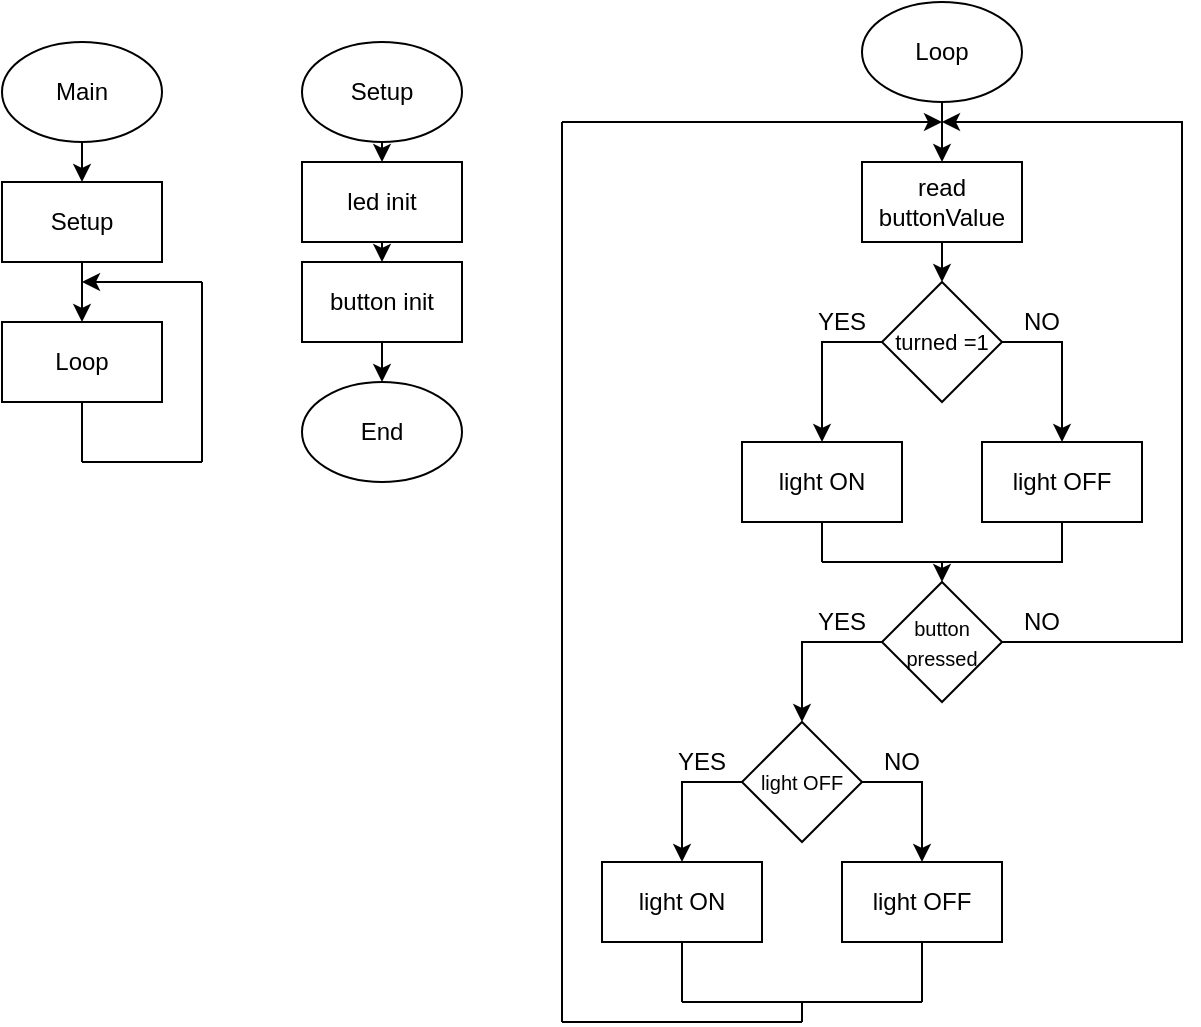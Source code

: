 <mxfile version="15.2.2" type="device"><diagram id="DoGaLNcBllilqktbu1ft" name="Page-1"><mxGraphModel dx="981" dy="548" grid="1" gridSize="10" guides="1" tooltips="1" connect="1" arrows="1" fold="1" page="1" pageScale="1" pageWidth="827" pageHeight="1169" math="0" shadow="0"><root><mxCell id="0"/><mxCell id="1" parent="0"/><mxCell id="GTH3VAzQDGjSp3sY8O4p-7" style="edgeStyle=orthogonalEdgeStyle;rounded=0;orthogonalLoop=1;jettySize=auto;html=1;exitX=0.5;exitY=1;exitDx=0;exitDy=0;entryX=0.5;entryY=0;entryDx=0;entryDy=0;" edge="1" parent="1" source="GTH3VAzQDGjSp3sY8O4p-1" target="GTH3VAzQDGjSp3sY8O4p-3"><mxGeometry relative="1" as="geometry"/></mxCell><mxCell id="GTH3VAzQDGjSp3sY8O4p-1" value="Main" style="ellipse;whiteSpace=wrap;html=1;" vertex="1" parent="1"><mxGeometry x="20" y="30" width="80" height="50" as="geometry"/></mxCell><mxCell id="GTH3VAzQDGjSp3sY8O4p-8" style="edgeStyle=orthogonalEdgeStyle;rounded=0;orthogonalLoop=1;jettySize=auto;html=1;exitX=0.5;exitY=1;exitDx=0;exitDy=0;entryX=0.5;entryY=0;entryDx=0;entryDy=0;" edge="1" parent="1" source="GTH3VAzQDGjSp3sY8O4p-3" target="GTH3VAzQDGjSp3sY8O4p-4"><mxGeometry relative="1" as="geometry"/></mxCell><mxCell id="GTH3VAzQDGjSp3sY8O4p-3" value="Setup" style="rounded=0;whiteSpace=wrap;html=1;" vertex="1" parent="1"><mxGeometry x="20" y="100" width="80" height="40" as="geometry"/></mxCell><mxCell id="GTH3VAzQDGjSp3sY8O4p-4" value="Loop" style="rounded=0;whiteSpace=wrap;html=1;" vertex="1" parent="1"><mxGeometry x="20" y="170" width="80" height="40" as="geometry"/></mxCell><mxCell id="GTH3VAzQDGjSp3sY8O4p-10" value="" style="endArrow=none;html=1;exitX=0.5;exitY=1;exitDx=0;exitDy=0;" edge="1" parent="1" source="GTH3VAzQDGjSp3sY8O4p-4"><mxGeometry width="50" height="50" relative="1" as="geometry"><mxPoint x="390" y="430" as="sourcePoint"/><mxPoint x="60" y="240" as="targetPoint"/></mxGeometry></mxCell><mxCell id="GTH3VAzQDGjSp3sY8O4p-11" value="" style="endArrow=none;html=1;" edge="1" parent="1"><mxGeometry width="50" height="50" relative="1" as="geometry"><mxPoint x="60" y="240" as="sourcePoint"/><mxPoint x="120" y="240" as="targetPoint"/></mxGeometry></mxCell><mxCell id="GTH3VAzQDGjSp3sY8O4p-12" value="" style="endArrow=none;html=1;" edge="1" parent="1"><mxGeometry width="50" height="50" relative="1" as="geometry"><mxPoint x="120" y="240" as="sourcePoint"/><mxPoint x="120" y="150" as="targetPoint"/></mxGeometry></mxCell><mxCell id="GTH3VAzQDGjSp3sY8O4p-13" value="" style="endArrow=classic;html=1;" edge="1" parent="1"><mxGeometry width="50" height="50" relative="1" as="geometry"><mxPoint x="120" y="150" as="sourcePoint"/><mxPoint x="60" y="150" as="targetPoint"/></mxGeometry></mxCell><mxCell id="GTH3VAzQDGjSp3sY8O4p-19" style="edgeStyle=orthogonalEdgeStyle;rounded=0;orthogonalLoop=1;jettySize=auto;html=1;exitX=0.5;exitY=1;exitDx=0;exitDy=0;entryX=0.5;entryY=0;entryDx=0;entryDy=0;" edge="1" parent="1" source="GTH3VAzQDGjSp3sY8O4p-14" target="GTH3VAzQDGjSp3sY8O4p-15"><mxGeometry relative="1" as="geometry"/></mxCell><mxCell id="GTH3VAzQDGjSp3sY8O4p-14" value="Setup" style="ellipse;whiteSpace=wrap;html=1;" vertex="1" parent="1"><mxGeometry x="170" y="30" width="80" height="50" as="geometry"/></mxCell><mxCell id="GTH3VAzQDGjSp3sY8O4p-20" style="edgeStyle=orthogonalEdgeStyle;rounded=0;orthogonalLoop=1;jettySize=auto;html=1;exitX=0.5;exitY=1;exitDx=0;exitDy=0;entryX=0.5;entryY=0;entryDx=0;entryDy=0;" edge="1" parent="1" source="GTH3VAzQDGjSp3sY8O4p-15" target="GTH3VAzQDGjSp3sY8O4p-16"><mxGeometry relative="1" as="geometry"/></mxCell><mxCell id="GTH3VAzQDGjSp3sY8O4p-15" value="led init" style="rounded=0;whiteSpace=wrap;html=1;" vertex="1" parent="1"><mxGeometry x="170" y="90" width="80" height="40" as="geometry"/></mxCell><mxCell id="GTH3VAzQDGjSp3sY8O4p-21" style="edgeStyle=orthogonalEdgeStyle;rounded=0;orthogonalLoop=1;jettySize=auto;html=1;exitX=0.5;exitY=1;exitDx=0;exitDy=0;entryX=0.5;entryY=0;entryDx=0;entryDy=0;" edge="1" parent="1" source="GTH3VAzQDGjSp3sY8O4p-16" target="GTH3VAzQDGjSp3sY8O4p-18"><mxGeometry relative="1" as="geometry"/></mxCell><mxCell id="GTH3VAzQDGjSp3sY8O4p-16" value="button init" style="rounded=0;whiteSpace=wrap;html=1;" vertex="1" parent="1"><mxGeometry x="170" y="140" width="80" height="40" as="geometry"/></mxCell><mxCell id="GTH3VAzQDGjSp3sY8O4p-18" value="End" style="ellipse;whiteSpace=wrap;html=1;" vertex="1" parent="1"><mxGeometry x="170" y="200" width="80" height="50" as="geometry"/></mxCell><mxCell id="GTH3VAzQDGjSp3sY8O4p-32" style="edgeStyle=orthogonalEdgeStyle;rounded=0;orthogonalLoop=1;jettySize=auto;html=1;exitX=0.5;exitY=1;exitDx=0;exitDy=0;entryX=0.5;entryY=0;entryDx=0;entryDy=0;" edge="1" parent="1" source="GTH3VAzQDGjSp3sY8O4p-22" target="GTH3VAzQDGjSp3sY8O4p-23"><mxGeometry relative="1" as="geometry"/></mxCell><mxCell id="GTH3VAzQDGjSp3sY8O4p-22" value="Loop" style="ellipse;whiteSpace=wrap;html=1;" vertex="1" parent="1"><mxGeometry x="450" y="10" width="80" height="50" as="geometry"/></mxCell><mxCell id="GTH3VAzQDGjSp3sY8O4p-27" style="edgeStyle=orthogonalEdgeStyle;rounded=0;orthogonalLoop=1;jettySize=auto;html=1;exitX=0.5;exitY=1;exitDx=0;exitDy=0;entryX=0.5;entryY=0;entryDx=0;entryDy=0;" edge="1" parent="1" source="GTH3VAzQDGjSp3sY8O4p-23" target="GTH3VAzQDGjSp3sY8O4p-24"><mxGeometry relative="1" as="geometry"/></mxCell><mxCell id="GTH3VAzQDGjSp3sY8O4p-23" value="read buttonValue" style="rounded=0;whiteSpace=wrap;html=1;" vertex="1" parent="1"><mxGeometry x="450" y="90" width="80" height="40" as="geometry"/></mxCell><mxCell id="GTH3VAzQDGjSp3sY8O4p-28" style="edgeStyle=orthogonalEdgeStyle;rounded=0;orthogonalLoop=1;jettySize=auto;html=1;exitX=0;exitY=0.5;exitDx=0;exitDy=0;entryX=0.5;entryY=0;entryDx=0;entryDy=0;" edge="1" parent="1" source="GTH3VAzQDGjSp3sY8O4p-24" target="GTH3VAzQDGjSp3sY8O4p-25"><mxGeometry relative="1" as="geometry"><mxPoint x="430" y="180.276" as="targetPoint"/></mxGeometry></mxCell><mxCell id="GTH3VAzQDGjSp3sY8O4p-29" style="edgeStyle=orthogonalEdgeStyle;rounded=0;orthogonalLoop=1;jettySize=auto;html=1;exitX=1;exitY=0.5;exitDx=0;exitDy=0;entryX=0.5;entryY=0;entryDx=0;entryDy=0;" edge="1" parent="1" source="GTH3VAzQDGjSp3sY8O4p-24" target="GTH3VAzQDGjSp3sY8O4p-26"><mxGeometry relative="1" as="geometry"><mxPoint x="550" y="180.276" as="targetPoint"/></mxGeometry></mxCell><mxCell id="GTH3VAzQDGjSp3sY8O4p-24" value="&lt;font style=&quot;font-size: 11px&quot;&gt;turned =1&lt;/font&gt;" style="rhombus;whiteSpace=wrap;html=1;" vertex="1" parent="1"><mxGeometry x="460" y="150" width="60" height="60" as="geometry"/></mxCell><mxCell id="GTH3VAzQDGjSp3sY8O4p-25" value="light ON" style="rounded=0;whiteSpace=wrap;html=1;" vertex="1" parent="1"><mxGeometry x="390" y="230" width="80" height="40" as="geometry"/></mxCell><mxCell id="GTH3VAzQDGjSp3sY8O4p-36" style="edgeStyle=orthogonalEdgeStyle;rounded=0;orthogonalLoop=1;jettySize=auto;html=1;exitX=0.5;exitY=1;exitDx=0;exitDy=0;entryX=0.5;entryY=0;entryDx=0;entryDy=0;" edge="1" parent="1" source="GTH3VAzQDGjSp3sY8O4p-26" target="GTH3VAzQDGjSp3sY8O4p-33"><mxGeometry relative="1" as="geometry"><mxPoint x="490" y="290" as="targetPoint"/></mxGeometry></mxCell><mxCell id="GTH3VAzQDGjSp3sY8O4p-26" value="light OFF" style="rounded=0;whiteSpace=wrap;html=1;" vertex="1" parent="1"><mxGeometry x="510" y="230" width="80" height="40" as="geometry"/></mxCell><mxCell id="GTH3VAzQDGjSp3sY8O4p-30" value="YES" style="text;html=1;strokeColor=none;fillColor=none;align=center;verticalAlign=middle;whiteSpace=wrap;rounded=0;" vertex="1" parent="1"><mxGeometry x="420" y="160" width="40" height="20" as="geometry"/></mxCell><mxCell id="GTH3VAzQDGjSp3sY8O4p-31" value="NO" style="text;html=1;strokeColor=none;fillColor=none;align=center;verticalAlign=middle;whiteSpace=wrap;rounded=0;" vertex="1" parent="1"><mxGeometry x="520" y="160" width="40" height="20" as="geometry"/></mxCell><mxCell id="GTH3VAzQDGjSp3sY8O4p-39" style="edgeStyle=orthogonalEdgeStyle;rounded=0;orthogonalLoop=1;jettySize=auto;html=1;exitX=0;exitY=0.5;exitDx=0;exitDy=0;entryX=0.5;entryY=0;entryDx=0;entryDy=0;" edge="1" parent="1" source="GTH3VAzQDGjSp3sY8O4p-33" target="GTH3VAzQDGjSp3sY8O4p-34"><mxGeometry relative="1" as="geometry"><mxPoint x="420" y="329.931" as="targetPoint"/></mxGeometry></mxCell><mxCell id="GTH3VAzQDGjSp3sY8O4p-48" style="edgeStyle=orthogonalEdgeStyle;rounded=0;orthogonalLoop=1;jettySize=auto;html=1;exitX=1;exitY=0.5;exitDx=0;exitDy=0;" edge="1" parent="1" source="GTH3VAzQDGjSp3sY8O4p-33"><mxGeometry relative="1" as="geometry"><mxPoint x="490" y="70" as="targetPoint"/><Array as="points"><mxPoint x="610" y="330"/></Array></mxGeometry></mxCell><mxCell id="GTH3VAzQDGjSp3sY8O4p-33" value="&lt;font style=&quot;font-size: 10px&quot;&gt;button pressed&lt;/font&gt;" style="rhombus;whiteSpace=wrap;html=1;" vertex="1" parent="1"><mxGeometry x="460" y="300" width="60" height="60" as="geometry"/></mxCell><mxCell id="GTH3VAzQDGjSp3sY8O4p-43" style="edgeStyle=orthogonalEdgeStyle;rounded=0;orthogonalLoop=1;jettySize=auto;html=1;exitX=0;exitY=0.5;exitDx=0;exitDy=0;entryX=0.5;entryY=0;entryDx=0;entryDy=0;" edge="1" parent="1" source="GTH3VAzQDGjSp3sY8O4p-34" target="GTH3VAzQDGjSp3sY8O4p-42"><mxGeometry relative="1" as="geometry"><mxPoint x="360" y="400.276" as="targetPoint"/></mxGeometry></mxCell><mxCell id="GTH3VAzQDGjSp3sY8O4p-46" style="edgeStyle=orthogonalEdgeStyle;rounded=0;orthogonalLoop=1;jettySize=auto;html=1;exitX=1;exitY=0.5;exitDx=0;exitDy=0;entryX=0.5;entryY=0;entryDx=0;entryDy=0;" edge="1" parent="1" source="GTH3VAzQDGjSp3sY8O4p-34" target="GTH3VAzQDGjSp3sY8O4p-44"><mxGeometry relative="1" as="geometry"><mxPoint x="480" y="400.276" as="targetPoint"/></mxGeometry></mxCell><mxCell id="GTH3VAzQDGjSp3sY8O4p-34" value="&lt;font style=&quot;font-size: 10px&quot;&gt;light OFF&lt;/font&gt;" style="rhombus;whiteSpace=wrap;html=1;" vertex="1" parent="1"><mxGeometry x="390" y="370" width="60" height="60" as="geometry"/></mxCell><mxCell id="GTH3VAzQDGjSp3sY8O4p-37" value="" style="endArrow=none;html=1;exitX=0.5;exitY=1;exitDx=0;exitDy=0;" edge="1" parent="1" source="GTH3VAzQDGjSp3sY8O4p-25"><mxGeometry width="50" height="50" relative="1" as="geometry"><mxPoint x="440" y="290" as="sourcePoint"/><mxPoint x="430" y="290" as="targetPoint"/></mxGeometry></mxCell><mxCell id="GTH3VAzQDGjSp3sY8O4p-38" value="" style="endArrow=none;html=1;" edge="1" parent="1"><mxGeometry width="50" height="50" relative="1" as="geometry"><mxPoint x="430" y="290" as="sourcePoint"/><mxPoint x="490" y="290" as="targetPoint"/></mxGeometry></mxCell><mxCell id="GTH3VAzQDGjSp3sY8O4p-40" value="YES" style="text;html=1;strokeColor=none;fillColor=none;align=center;verticalAlign=middle;whiteSpace=wrap;rounded=0;" vertex="1" parent="1"><mxGeometry x="420" y="310" width="40" height="20" as="geometry"/></mxCell><mxCell id="GTH3VAzQDGjSp3sY8O4p-41" value="NO" style="text;html=1;strokeColor=none;fillColor=none;align=center;verticalAlign=middle;whiteSpace=wrap;rounded=0;" vertex="1" parent="1"><mxGeometry x="520" y="310" width="40" height="20" as="geometry"/></mxCell><mxCell id="GTH3VAzQDGjSp3sY8O4p-42" value="light ON" style="rounded=0;whiteSpace=wrap;html=1;" vertex="1" parent="1"><mxGeometry x="320" y="440" width="80" height="40" as="geometry"/></mxCell><mxCell id="GTH3VAzQDGjSp3sY8O4p-44" value="light OFF" style="rounded=0;whiteSpace=wrap;html=1;" vertex="1" parent="1"><mxGeometry x="440" y="440" width="80" height="40" as="geometry"/></mxCell><mxCell id="GTH3VAzQDGjSp3sY8O4p-45" value="YES" style="text;html=1;strokeColor=none;fillColor=none;align=center;verticalAlign=middle;whiteSpace=wrap;rounded=0;" vertex="1" parent="1"><mxGeometry x="350" y="380" width="40" height="20" as="geometry"/></mxCell><mxCell id="GTH3VAzQDGjSp3sY8O4p-47" value="NO" style="text;html=1;strokeColor=none;fillColor=none;align=center;verticalAlign=middle;whiteSpace=wrap;rounded=0;" vertex="1" parent="1"><mxGeometry x="450" y="380" width="40" height="20" as="geometry"/></mxCell><mxCell id="GTH3VAzQDGjSp3sY8O4p-51" value="" style="endArrow=none;html=1;exitX=0.5;exitY=1;exitDx=0;exitDy=0;" edge="1" parent="1" source="GTH3VAzQDGjSp3sY8O4p-42"><mxGeometry width="50" height="50" relative="1" as="geometry"><mxPoint x="390" y="540" as="sourcePoint"/><mxPoint x="360" y="510" as="targetPoint"/></mxGeometry></mxCell><mxCell id="GTH3VAzQDGjSp3sY8O4p-52" value="" style="endArrow=none;html=1;exitX=0.5;exitY=1;exitDx=0;exitDy=0;" edge="1" parent="1" source="GTH3VAzQDGjSp3sY8O4p-44"><mxGeometry width="50" height="50" relative="1" as="geometry"><mxPoint x="550" y="490" as="sourcePoint"/><mxPoint x="480" y="510" as="targetPoint"/></mxGeometry></mxCell><mxCell id="GTH3VAzQDGjSp3sY8O4p-53" value="" style="endArrow=none;html=1;" edge="1" parent="1"><mxGeometry width="50" height="50" relative="1" as="geometry"><mxPoint x="360" y="510" as="sourcePoint"/><mxPoint x="480" y="510" as="targetPoint"/></mxGeometry></mxCell><mxCell id="GTH3VAzQDGjSp3sY8O4p-54" value="" style="endArrow=none;html=1;" edge="1" parent="1"><mxGeometry width="50" height="50" relative="1" as="geometry"><mxPoint x="420" y="510" as="sourcePoint"/><mxPoint x="420" y="520" as="targetPoint"/></mxGeometry></mxCell><mxCell id="GTH3VAzQDGjSp3sY8O4p-55" value="" style="endArrow=none;html=1;" edge="1" parent="1"><mxGeometry width="50" height="50" relative="1" as="geometry"><mxPoint x="420" y="520" as="sourcePoint"/><mxPoint x="300" y="520" as="targetPoint"/></mxGeometry></mxCell><mxCell id="GTH3VAzQDGjSp3sY8O4p-56" value="" style="endArrow=none;html=1;" edge="1" parent="1"><mxGeometry width="50" height="50" relative="1" as="geometry"><mxPoint x="300" y="520" as="sourcePoint"/><mxPoint x="300" y="70" as="targetPoint"/></mxGeometry></mxCell><mxCell id="GTH3VAzQDGjSp3sY8O4p-57" value="" style="endArrow=classic;html=1;" edge="1" parent="1"><mxGeometry width="50" height="50" relative="1" as="geometry"><mxPoint x="300" y="70" as="sourcePoint"/><mxPoint x="490" y="70" as="targetPoint"/></mxGeometry></mxCell></root></mxGraphModel></diagram></mxfile>